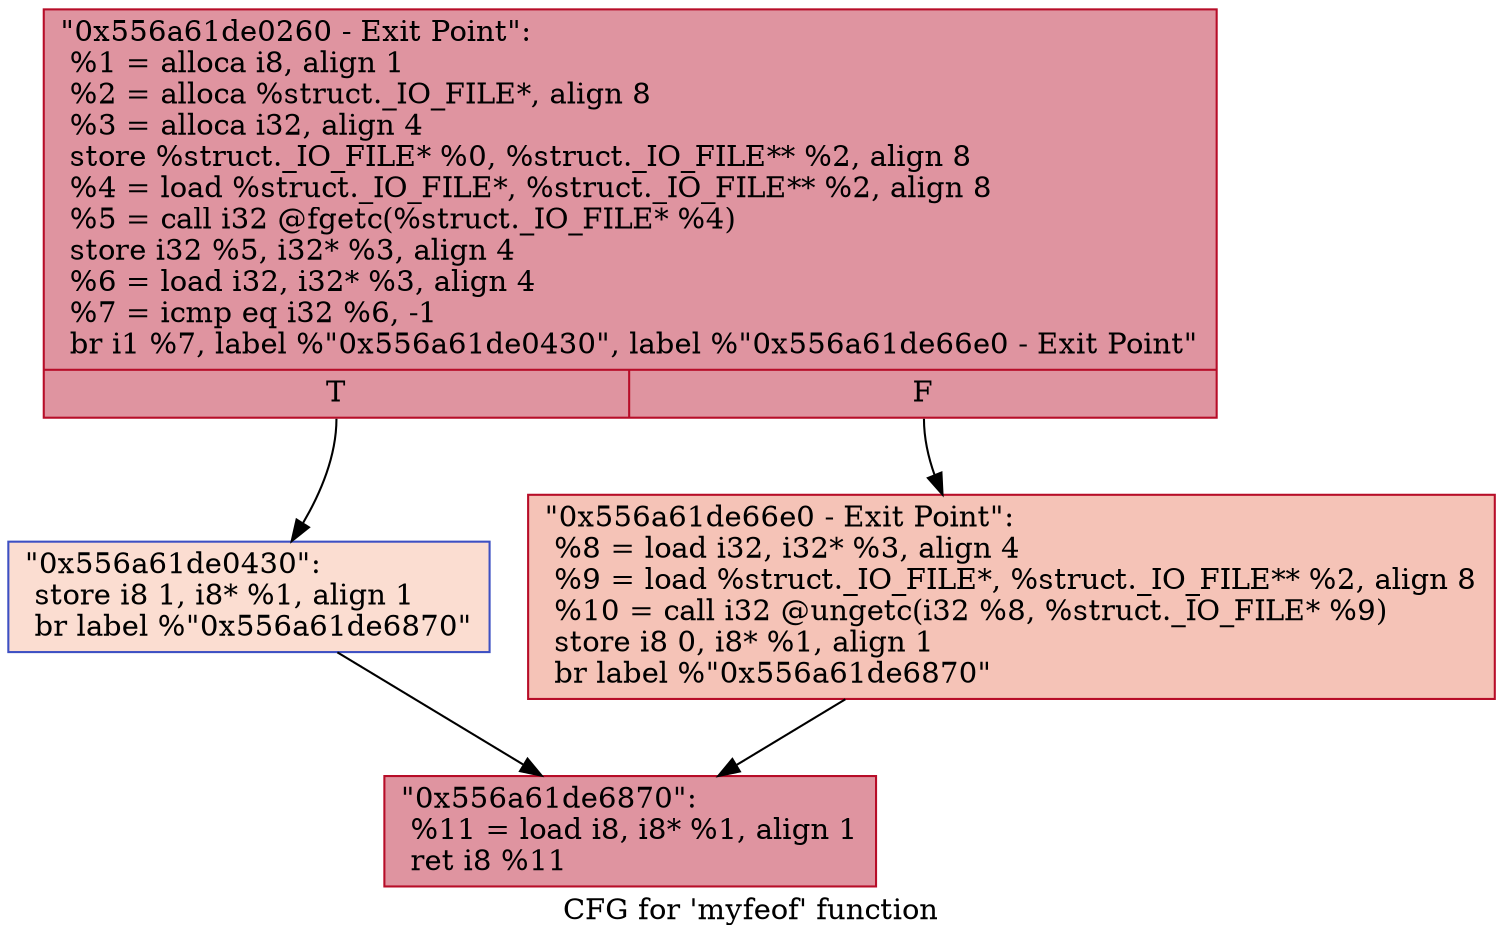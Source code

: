 digraph "CFG for 'myfeof' function" {
	label="CFG for 'myfeof' function";

	Node0x556a61de0260 [shape=record,color="#b70d28ff", style=filled, fillcolor="#b70d2870",label="{\"0x556a61de0260 - Exit Point\":\l  %1 = alloca i8, align 1\l  %2 = alloca %struct._IO_FILE*, align 8\l  %3 = alloca i32, align 4\l  store %struct._IO_FILE* %0, %struct._IO_FILE** %2, align 8\l  %4 = load %struct._IO_FILE*, %struct._IO_FILE** %2, align 8\l  %5 = call i32 @fgetc(%struct._IO_FILE* %4)\l  store i32 %5, i32* %3, align 4\l  %6 = load i32, i32* %3, align 4\l  %7 = icmp eq i32 %6, -1\l  br i1 %7, label %\"0x556a61de0430\", label %\"0x556a61de66e0 - Exit Point\"\l|{<s0>T|<s1>F}}"];
	Node0x556a61de0260:s0 -> Node0x556a61de0430;
	Node0x556a61de0260:s1 -> Node0x556a61de66e0;
	Node0x556a61de0430 [shape=record,color="#3d50c3ff", style=filled, fillcolor="#f7b39670",label="{\"0x556a61de0430\":                                 \l  store i8 1, i8* %1, align 1\l  br label %\"0x556a61de6870\"\l}"];
	Node0x556a61de0430 -> Node0x556a61de6870;
	Node0x556a61de66e0 [shape=record,color="#b70d28ff", style=filled, fillcolor="#e8765c70",label="{\"0x556a61de66e0 - Exit Point\":                    \l  %8 = load i32, i32* %3, align 4\l  %9 = load %struct._IO_FILE*, %struct._IO_FILE** %2, align 8\l  %10 = call i32 @ungetc(i32 %8, %struct._IO_FILE* %9)\l  store i8 0, i8* %1, align 1\l  br label %\"0x556a61de6870\"\l}"];
	Node0x556a61de66e0 -> Node0x556a61de6870;
	Node0x556a61de6870 [shape=record,color="#b70d28ff", style=filled, fillcolor="#b70d2870",label="{\"0x556a61de6870\":                                 \l  %11 = load i8, i8* %1, align 1\l  ret i8 %11\l}"];
}
